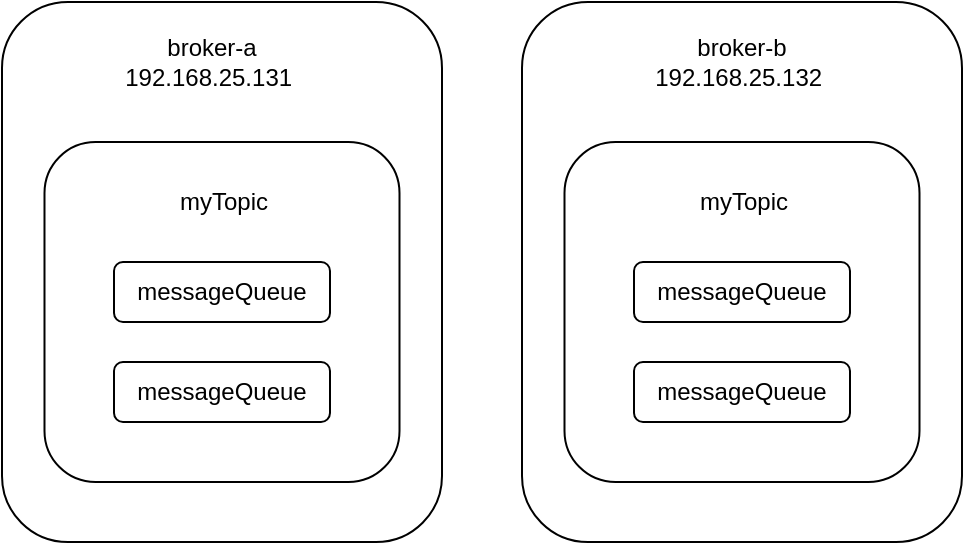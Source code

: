 <mxfile version="14.6.13" type="github">
  <diagram id="DJlun6UOrsroAtEnx9gG" name="Page-1">
    <mxGraphModel dx="946" dy="536" grid="1" gridSize="10" guides="1" tooltips="1" connect="1" arrows="1" fold="1" page="1" pageScale="1" pageWidth="827" pageHeight="1169" math="0" shadow="0">
      <root>
        <mxCell id="0" />
        <mxCell id="1" parent="0" />
        <mxCell id="I19I14_d2ybFD91y2NM1-1" value="" style="rounded=1;whiteSpace=wrap;html=1;" vertex="1" parent="1">
          <mxGeometry x="100" y="90" width="220" height="270" as="geometry" />
        </mxCell>
        <mxCell id="I19I14_d2ybFD91y2NM1-2" value="broker-a&lt;br&gt;192.168.25.131&amp;nbsp;" style="text;html=1;strokeColor=none;fillColor=none;align=center;verticalAlign=middle;whiteSpace=wrap;rounded=0;" vertex="1" parent="1">
          <mxGeometry x="162" y="110" width="86" height="20" as="geometry" />
        </mxCell>
        <mxCell id="I19I14_d2ybFD91y2NM1-6" value="" style="rounded=1;whiteSpace=wrap;html=1;" vertex="1" parent="1">
          <mxGeometry x="121.25" y="160" width="177.5" height="170" as="geometry" />
        </mxCell>
        <mxCell id="I19I14_d2ybFD91y2NM1-4" value="messageQueue" style="rounded=1;whiteSpace=wrap;html=1;" vertex="1" parent="1">
          <mxGeometry x="156" y="220" width="108" height="30" as="geometry" />
        </mxCell>
        <mxCell id="I19I14_d2ybFD91y2NM1-5" value="messageQueue" style="rounded=1;whiteSpace=wrap;html=1;" vertex="1" parent="1">
          <mxGeometry x="156" y="270" width="108" height="30" as="geometry" />
        </mxCell>
        <mxCell id="I19I14_d2ybFD91y2NM1-7" value="myTopic" style="text;html=1;strokeColor=none;fillColor=none;align=center;verticalAlign=middle;whiteSpace=wrap;rounded=0;" vertex="1" parent="1">
          <mxGeometry x="191.25" y="180" width="40" height="20" as="geometry" />
        </mxCell>
        <mxCell id="I19I14_d2ybFD91y2NM1-8" value="" style="rounded=1;whiteSpace=wrap;html=1;" vertex="1" parent="1">
          <mxGeometry x="360" y="90" width="220" height="270" as="geometry" />
        </mxCell>
        <mxCell id="I19I14_d2ybFD91y2NM1-9" value="broker-b&lt;br&gt;192.168.25.132&amp;nbsp;" style="text;html=1;strokeColor=none;fillColor=none;align=center;verticalAlign=middle;whiteSpace=wrap;rounded=0;" vertex="1" parent="1">
          <mxGeometry x="427" y="110" width="86" height="20" as="geometry" />
        </mxCell>
        <mxCell id="I19I14_d2ybFD91y2NM1-10" value="" style="rounded=1;whiteSpace=wrap;html=1;" vertex="1" parent="1">
          <mxGeometry x="381.25" y="160" width="177.5" height="170" as="geometry" />
        </mxCell>
        <mxCell id="I19I14_d2ybFD91y2NM1-11" value="messageQueue" style="rounded=1;whiteSpace=wrap;html=1;" vertex="1" parent="1">
          <mxGeometry x="416" y="220" width="108" height="30" as="geometry" />
        </mxCell>
        <mxCell id="I19I14_d2ybFD91y2NM1-12" value="messageQueue" style="rounded=1;whiteSpace=wrap;html=1;" vertex="1" parent="1">
          <mxGeometry x="416" y="270" width="108" height="30" as="geometry" />
        </mxCell>
        <mxCell id="I19I14_d2ybFD91y2NM1-13" value="myTopic" style="text;html=1;strokeColor=none;fillColor=none;align=center;verticalAlign=middle;whiteSpace=wrap;rounded=0;" vertex="1" parent="1">
          <mxGeometry x="451.25" y="180" width="40" height="20" as="geometry" />
        </mxCell>
      </root>
    </mxGraphModel>
  </diagram>
</mxfile>
